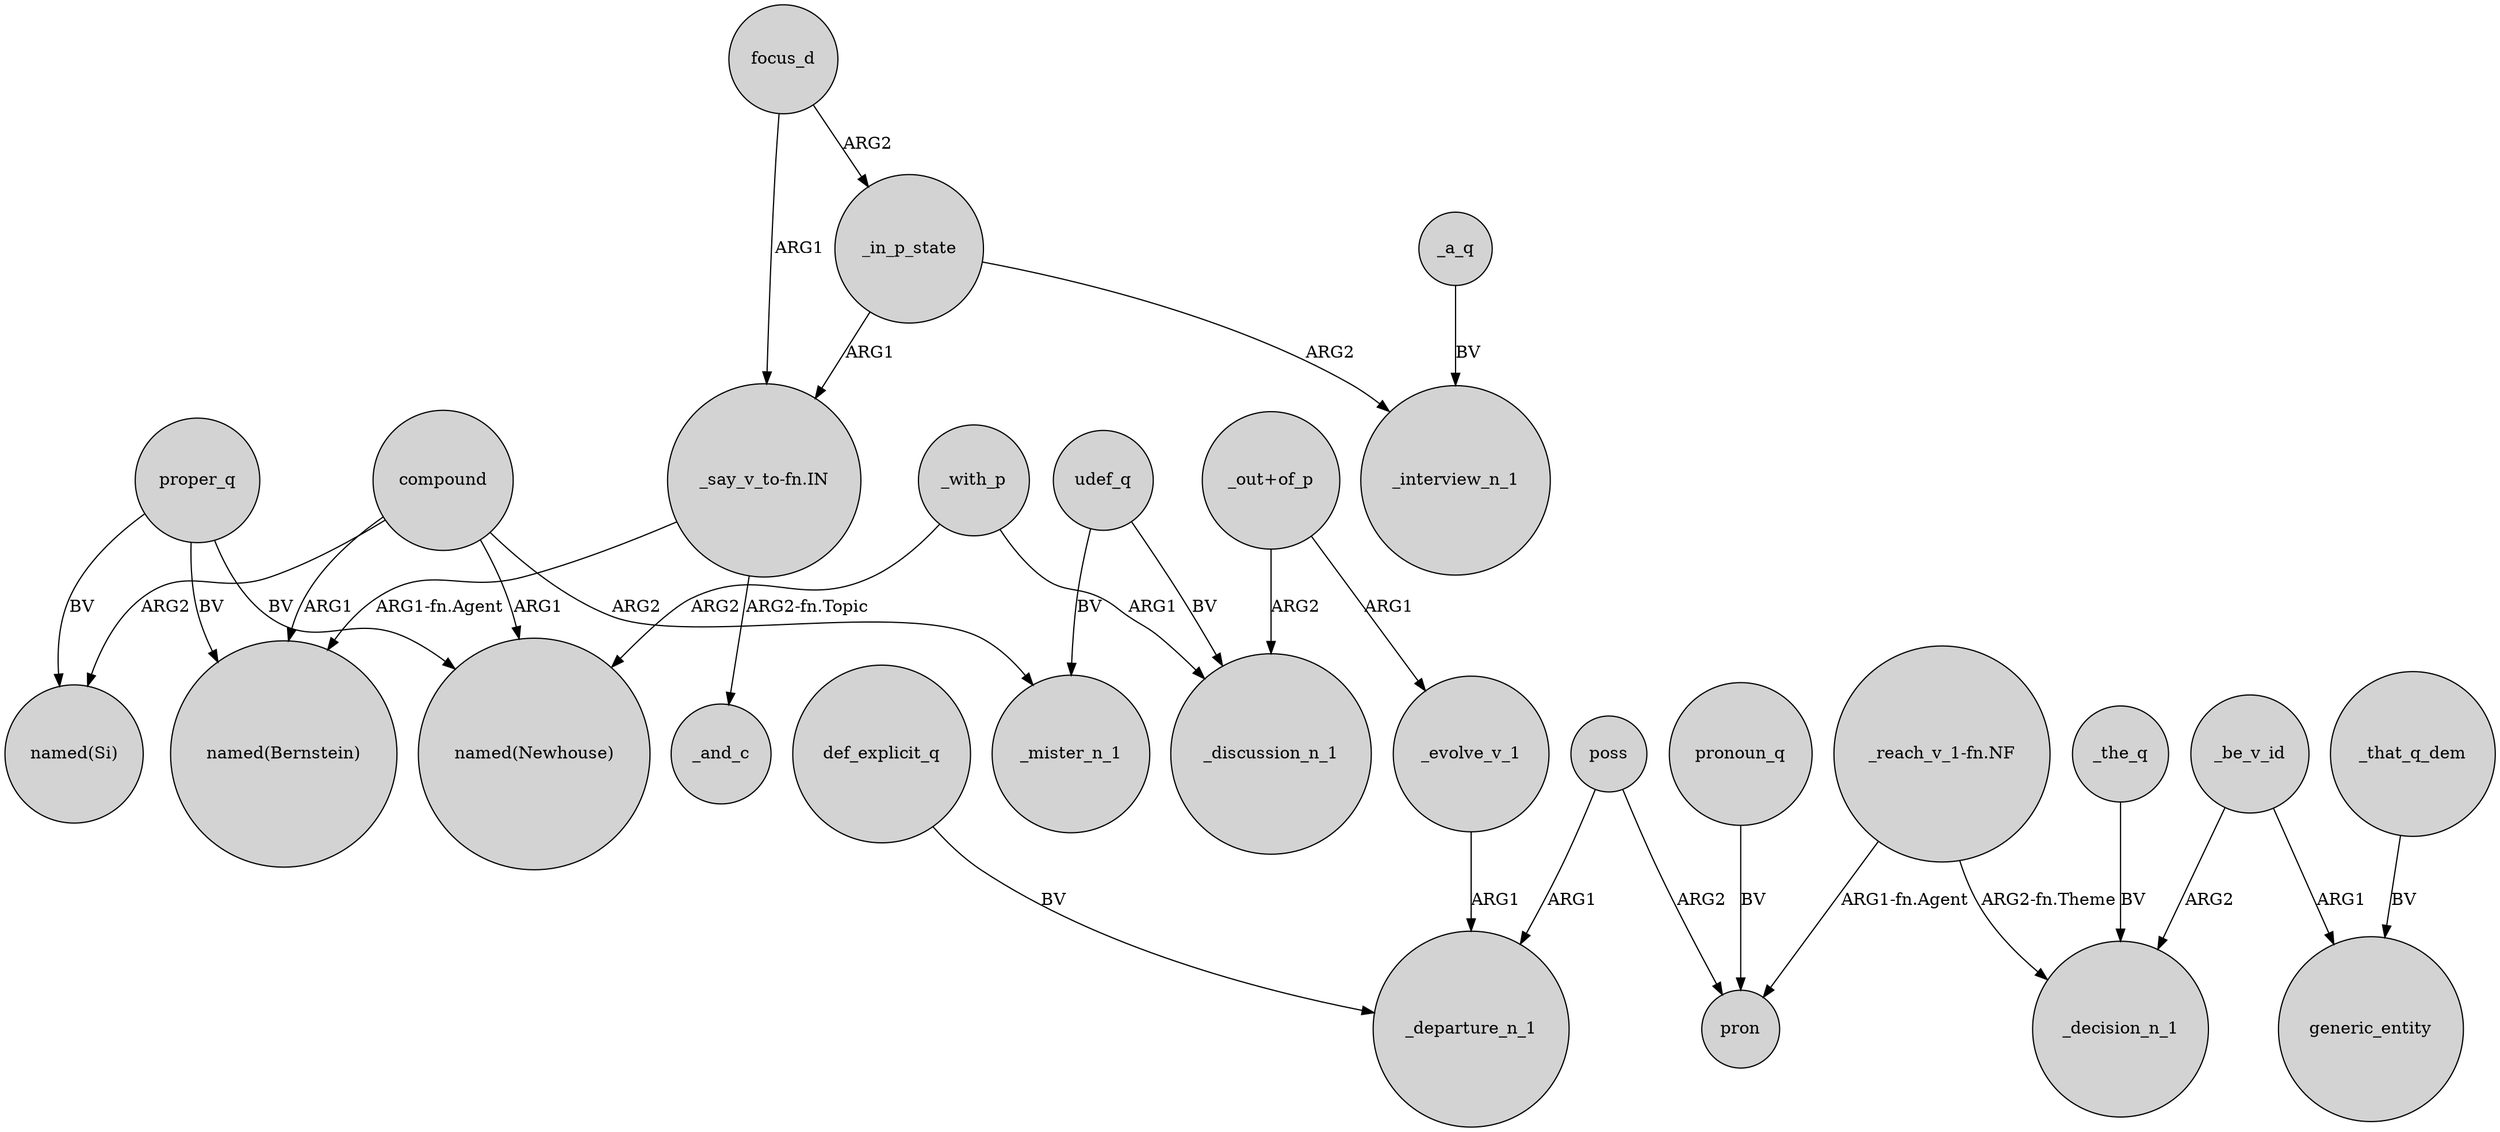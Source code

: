 digraph {
	node [shape=circle style=filled]
	compound -> "named(Bernstein)" [label=ARG1]
	proper_q -> "named(Bernstein)" [label=BV]
	_with_p -> _discussion_n_1 [label=ARG1]
	_be_v_id -> _decision_n_1 [label=ARG2]
	poss -> pron [label=ARG2]
	proper_q -> "named(Newhouse)" [label=BV]
	"_reach_v_1-fn.NF" -> _decision_n_1 [label="ARG2-fn.Theme"]
	_that_q_dem -> generic_entity [label=BV]
	udef_q -> _discussion_n_1 [label=BV]
	compound -> _mister_n_1 [label=ARG2]
	_a_q -> _interview_n_1 [label=BV]
	focus_d -> _in_p_state [label=ARG2]
	udef_q -> _mister_n_1 [label=BV]
	_the_q -> _decision_n_1 [label=BV]
	_be_v_id -> generic_entity [label=ARG1]
	"_out+of_p" -> _discussion_n_1 [label=ARG2]
	_with_p -> "named(Newhouse)" [label=ARG2]
	def_explicit_q -> _departure_n_1 [label=BV]
	pronoun_q -> pron [label=BV]
	_in_p_state -> _interview_n_1 [label=ARG2]
	poss -> _departure_n_1 [label=ARG1]
	"_say_v_to-fn.IN" -> "named(Bernstein)" [label="ARG1-fn.Agent"]
	"_say_v_to-fn.IN" -> _and_c [label="ARG2-fn.Topic"]
	compound -> "named(Newhouse)" [label=ARG1]
	"_reach_v_1-fn.NF" -> pron [label="ARG1-fn.Agent"]
	proper_q -> "named(Si)" [label=BV]
	compound -> "named(Si)" [label=ARG2]
	"_out+of_p" -> _evolve_v_1 [label=ARG1]
	_evolve_v_1 -> _departure_n_1 [label=ARG1]
	_in_p_state -> "_say_v_to-fn.IN" [label=ARG1]
	focus_d -> "_say_v_to-fn.IN" [label=ARG1]
}
